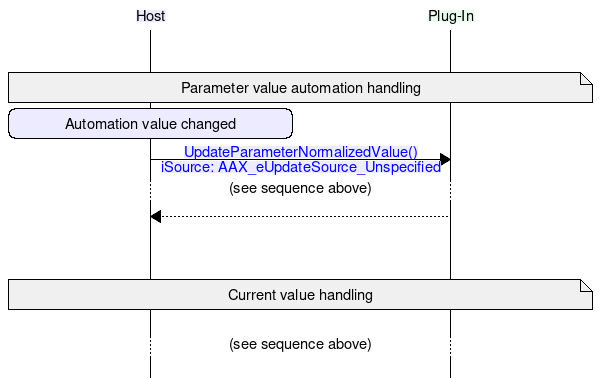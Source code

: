 /*===================================================================================================

Copyright 2016 by Avid Technology, Inc. 
All rights reserved.

===================================================================================================*/

msc {
	// Display properties
	hscale = "1";
	
	// Declare entities
	 host              [label = "Host", textbgcolor = "#edebff", arctextbgcolor = "#edebff"]
	,plugin            [label = "Plug-In", textbgcolor = "#eafbef", arctextbgcolor = "#eafbef"]
	;
			
	// -------------------
	|||;
	|||;
	host note plugin [label = "Parameter value automation handling", textbgcolor = "#f0f0f0"];
	// -------------------
	
	host rbox host [label = "Automation value changed"];
	host => plugin [label = "UpdateParameterNormalizedValue()\niSource: AAX_eUpdateSource_Unspecified", URL = "\ref AAX_IEffectParameters::UpdateParameterNormalizedValue()"];
	... [label = "(see sequence above)"];
	plugin >> host;
		
	// -------------------
	|||;
	|||;
	host note plugin [label = "Current value handling", textbgcolor = "#f0f0f0"];
	// -------------------
	
	|||;
	... [label = "(see sequence above)"];
	|||;
	
	
	// [label = "", URL = "\ref "];
		
}
